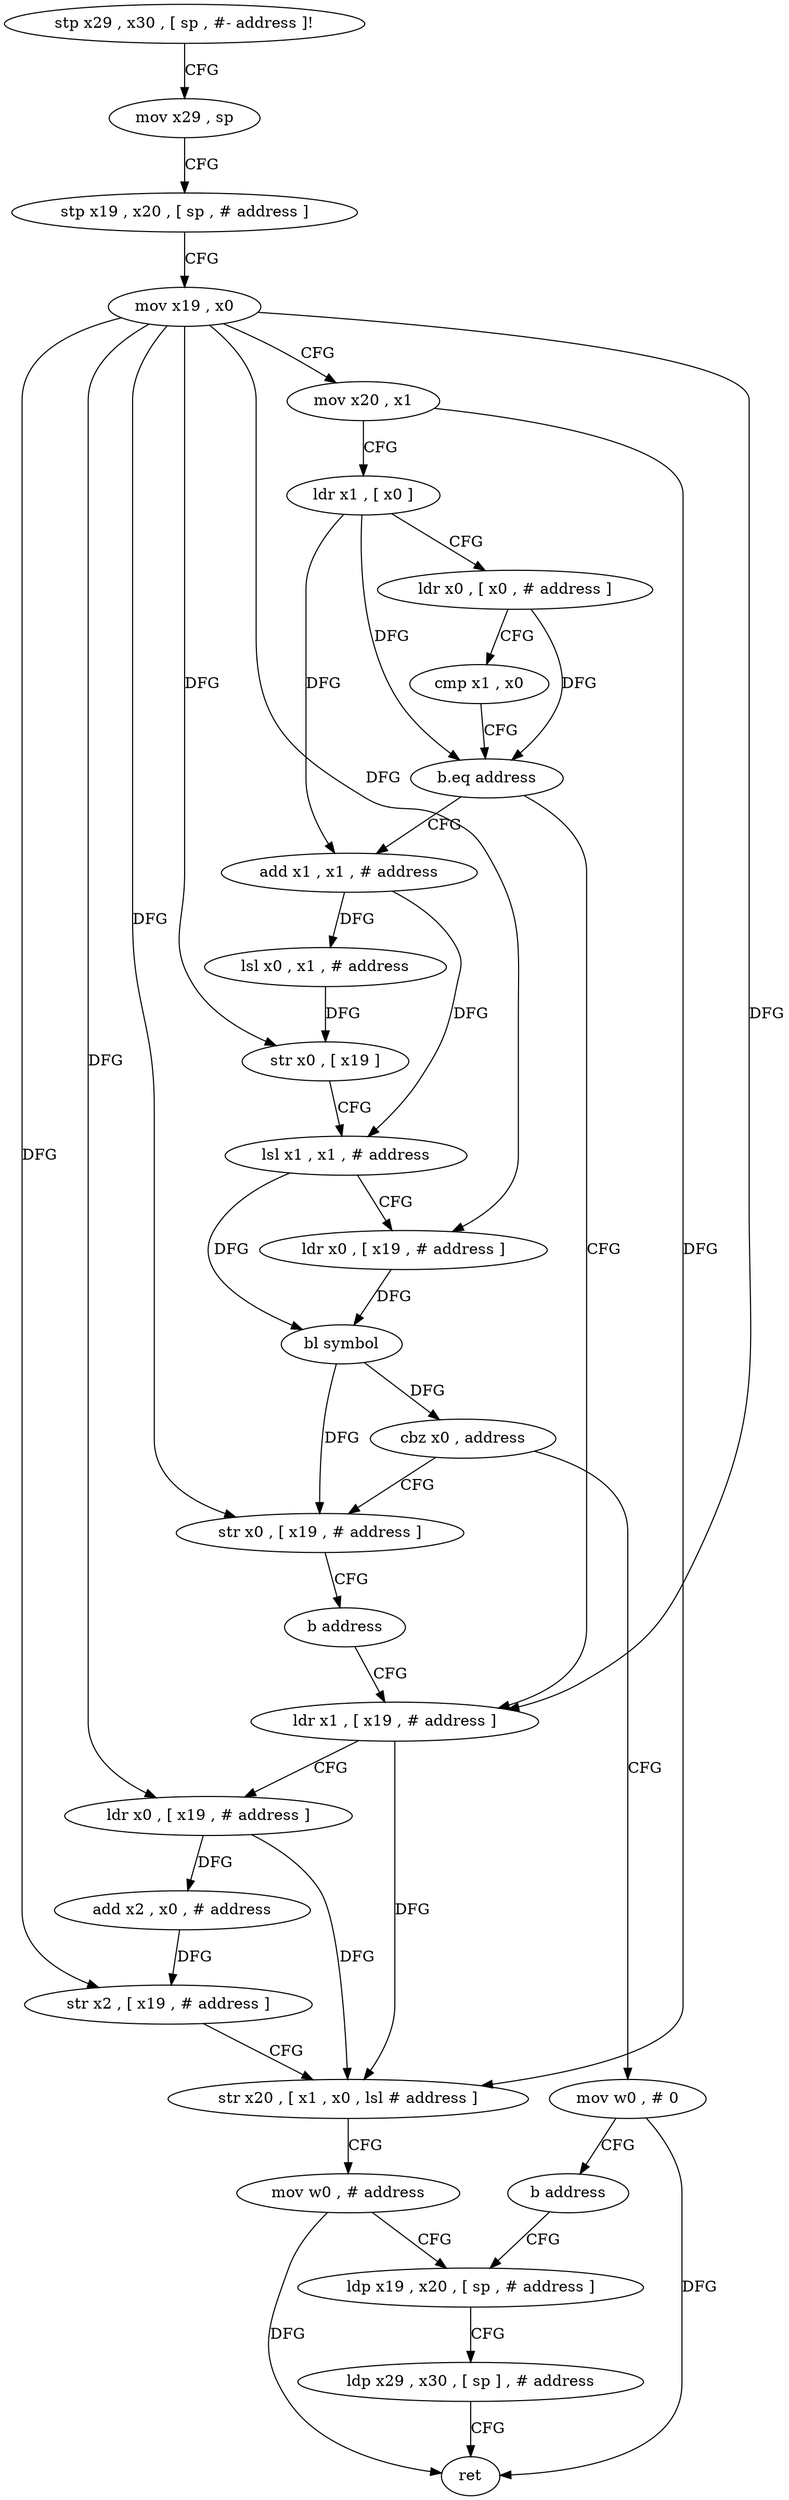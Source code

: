 digraph "func" {
"4322388" [label = "stp x29 , x30 , [ sp , #- address ]!" ]
"4322392" [label = "mov x29 , sp" ]
"4322396" [label = "stp x19 , x20 , [ sp , # address ]" ]
"4322400" [label = "mov x19 , x0" ]
"4322404" [label = "mov x20 , x1" ]
"4322408" [label = "ldr x1 , [ x0 ]" ]
"4322412" [label = "ldr x0 , [ x0 , # address ]" ]
"4322416" [label = "cmp x1 , x0" ]
"4322420" [label = "b.eq address" ]
"4322460" [label = "add x1 , x1 , # address" ]
"4322424" [label = "ldr x1 , [ x19 , # address ]" ]
"4322464" [label = "lsl x0 , x1 , # address" ]
"4322468" [label = "str x0 , [ x19 ]" ]
"4322472" [label = "lsl x1 , x1 , # address" ]
"4322476" [label = "ldr x0 , [ x19 , # address ]" ]
"4322480" [label = "bl symbol" ]
"4322484" [label = "cbz x0 , address" ]
"4322496" [label = "mov w0 , # 0" ]
"4322488" [label = "str x0 , [ x19 , # address ]" ]
"4322428" [label = "ldr x0 , [ x19 , # address ]" ]
"4322432" [label = "add x2 , x0 , # address" ]
"4322436" [label = "str x2 , [ x19 , # address ]" ]
"4322440" [label = "str x20 , [ x1 , x0 , lsl # address ]" ]
"4322444" [label = "mov w0 , # address" ]
"4322448" [label = "ldp x19 , x20 , [ sp , # address ]" ]
"4322500" [label = "b address" ]
"4322492" [label = "b address" ]
"4322452" [label = "ldp x29 , x30 , [ sp ] , # address" ]
"4322456" [label = "ret" ]
"4322388" -> "4322392" [ label = "CFG" ]
"4322392" -> "4322396" [ label = "CFG" ]
"4322396" -> "4322400" [ label = "CFG" ]
"4322400" -> "4322404" [ label = "CFG" ]
"4322400" -> "4322468" [ label = "DFG" ]
"4322400" -> "4322476" [ label = "DFG" ]
"4322400" -> "4322424" [ label = "DFG" ]
"4322400" -> "4322428" [ label = "DFG" ]
"4322400" -> "4322436" [ label = "DFG" ]
"4322400" -> "4322488" [ label = "DFG" ]
"4322404" -> "4322408" [ label = "CFG" ]
"4322404" -> "4322440" [ label = "DFG" ]
"4322408" -> "4322412" [ label = "CFG" ]
"4322408" -> "4322420" [ label = "DFG" ]
"4322408" -> "4322460" [ label = "DFG" ]
"4322412" -> "4322416" [ label = "CFG" ]
"4322412" -> "4322420" [ label = "DFG" ]
"4322416" -> "4322420" [ label = "CFG" ]
"4322420" -> "4322460" [ label = "CFG" ]
"4322420" -> "4322424" [ label = "CFG" ]
"4322460" -> "4322464" [ label = "DFG" ]
"4322460" -> "4322472" [ label = "DFG" ]
"4322424" -> "4322428" [ label = "CFG" ]
"4322424" -> "4322440" [ label = "DFG" ]
"4322464" -> "4322468" [ label = "DFG" ]
"4322468" -> "4322472" [ label = "CFG" ]
"4322472" -> "4322476" [ label = "CFG" ]
"4322472" -> "4322480" [ label = "DFG" ]
"4322476" -> "4322480" [ label = "DFG" ]
"4322480" -> "4322484" [ label = "DFG" ]
"4322480" -> "4322488" [ label = "DFG" ]
"4322484" -> "4322496" [ label = "CFG" ]
"4322484" -> "4322488" [ label = "CFG" ]
"4322496" -> "4322500" [ label = "CFG" ]
"4322496" -> "4322456" [ label = "DFG" ]
"4322488" -> "4322492" [ label = "CFG" ]
"4322428" -> "4322432" [ label = "DFG" ]
"4322428" -> "4322440" [ label = "DFG" ]
"4322432" -> "4322436" [ label = "DFG" ]
"4322436" -> "4322440" [ label = "CFG" ]
"4322440" -> "4322444" [ label = "CFG" ]
"4322444" -> "4322448" [ label = "CFG" ]
"4322444" -> "4322456" [ label = "DFG" ]
"4322448" -> "4322452" [ label = "CFG" ]
"4322500" -> "4322448" [ label = "CFG" ]
"4322492" -> "4322424" [ label = "CFG" ]
"4322452" -> "4322456" [ label = "CFG" ]
}
